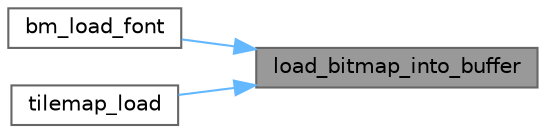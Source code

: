 digraph "load_bitmap_into_buffer"
{
 // LATEX_PDF_SIZE
  bgcolor="transparent";
  edge [fontname=Helvetica,fontsize=10,labelfontname=Helvetica,labelfontsize=10];
  node [fontname=Helvetica,fontsize=10,shape=box,height=0.2,width=0.4];
  rankdir="RL";
  Node1 [id="Node000001",label="load_bitmap_into_buffer",height=0.2,width=0.4,color="gray40", fillcolor="grey60", style="filled", fontcolor="black",tooltip="Loads a bitmap image into a VDP buffer."];
  Node1 -> Node2 [id="edge3_Node000001_Node000002",dir="back",color="steelblue1",style="solid",tooltip=" "];
  Node2 [id="Node000002",label="bm_load_font",height=0.2,width=0.4,color="grey40", fillcolor="white", style="filled",URL="$bmprint_8c.html#a867b981d550b09df515a4959bccbfea0",tooltip="Loads a font definition off the SD card and turns it into a font structure used by the print routines..."];
  Node1 -> Node3 [id="edge4_Node000001_Node000003",dir="back",color="steelblue1",style="solid",tooltip=" "];
  Node3 [id="Node000003",label="tilemap_load",height=0.2,width=0.4,color="grey40", fillcolor="white", style="filled",URL="$tilemap_8c.html#a6ac5278adadaa68cea98b8ca74ae35c1",tooltip="Loads a tilemap into memory."];
}
